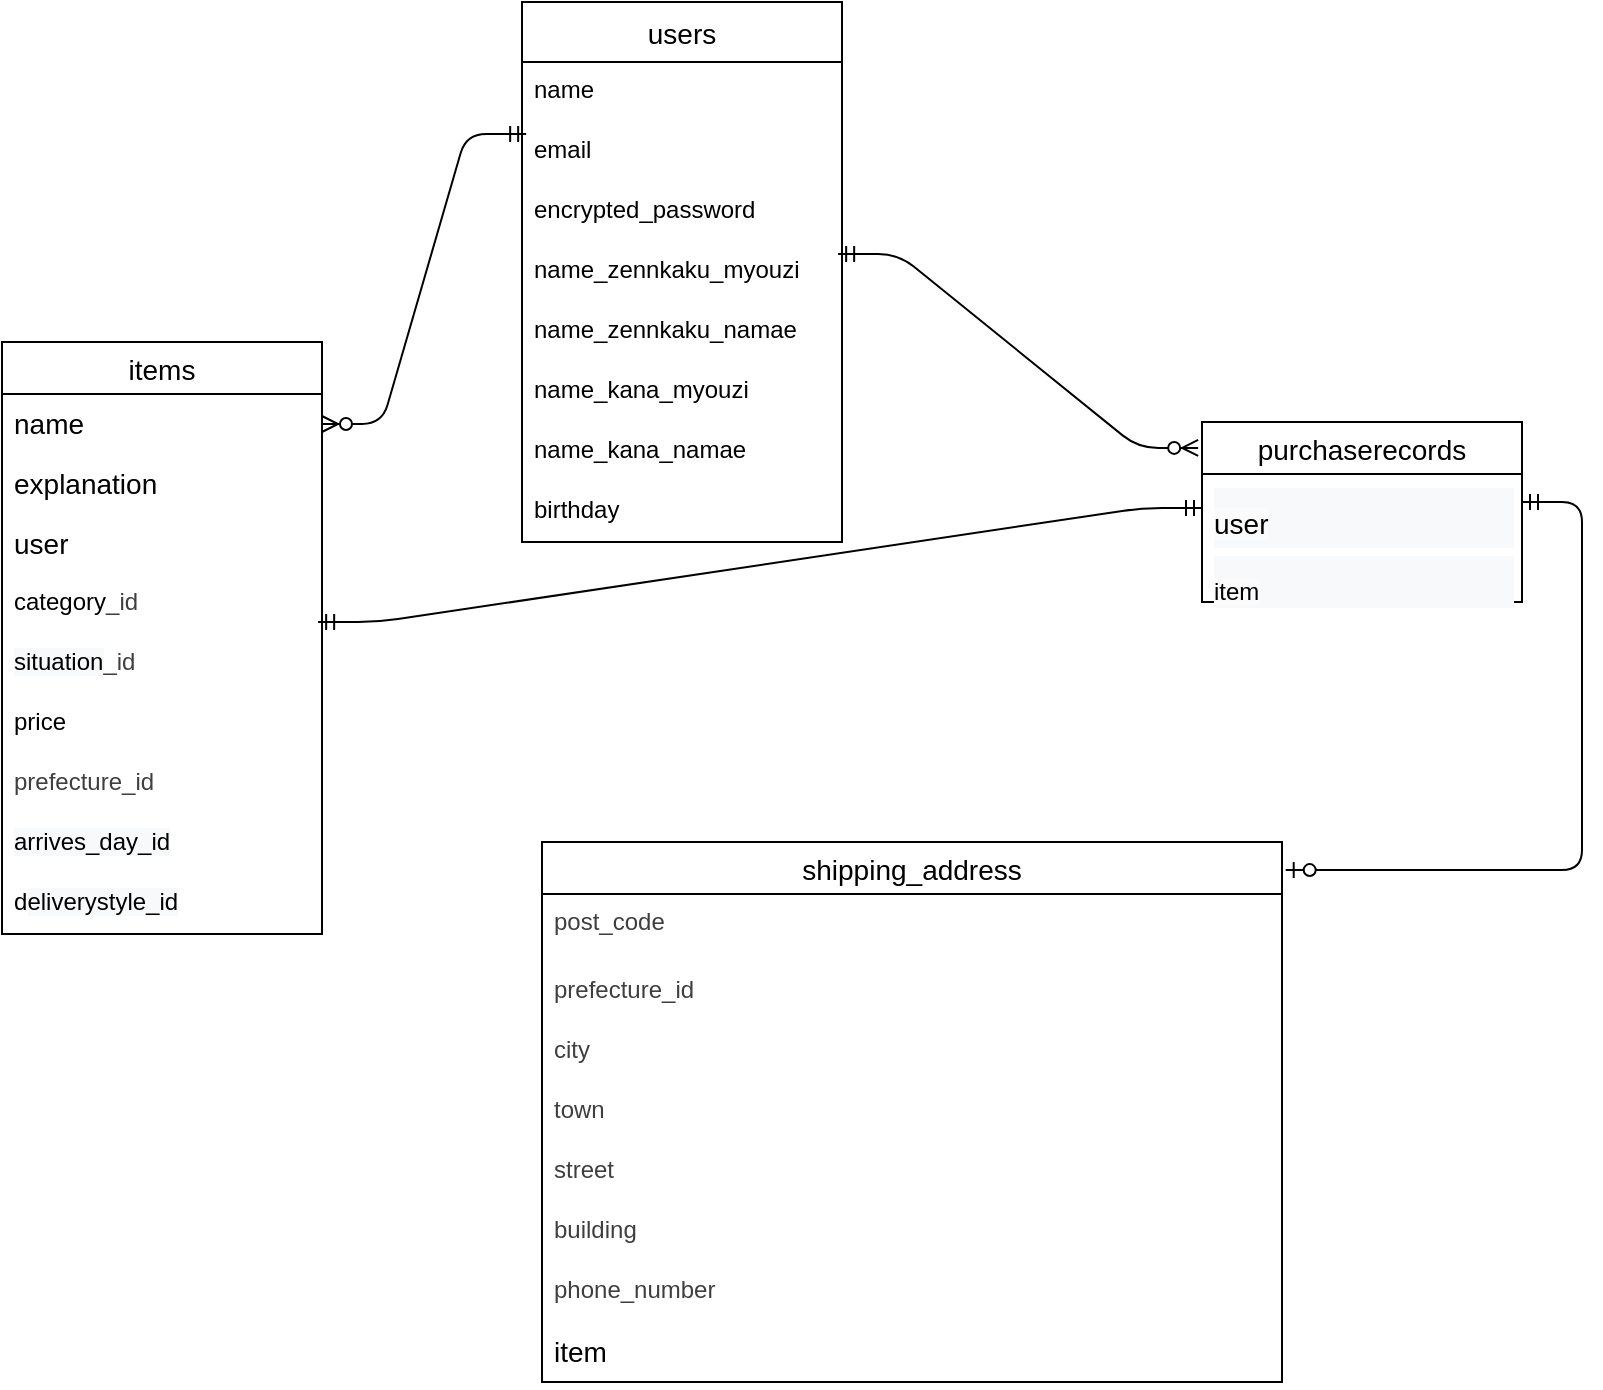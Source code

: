 <mxfile>
    <diagram id="IUrN05mFxdj-ggtUQ1nQ" name="ページ1">
        <mxGraphModel dx="1456" dy="779" grid="1" gridSize="10" guides="1" tooltips="1" connect="1" arrows="1" fold="1" page="1" pageScale="1" pageWidth="827" pageHeight="1169" math="0" shadow="0">
            <root>
                <mxCell id="0"/>
                <mxCell id="1" parent="0"/>
                <mxCell id="2" value="users" style="swimlane;fontStyle=0;childLayout=stackLayout;horizontal=1;startSize=30;horizontalStack=0;resizeParent=1;resizeParentMax=0;resizeLast=0;collapsible=1;marginBottom=0;align=center;fontSize=14;" parent="1" vertex="1">
                    <mxGeometry x="280" width="160" height="270" as="geometry"/>
                </mxCell>
                <mxCell id="3" value="name" style="text;strokeColor=none;fillColor=none;spacingLeft=4;spacingRight=4;overflow=hidden;rotatable=0;points=[[0,0.5],[1,0.5]];portConstraint=eastwest;fontSize=12;whiteSpace=wrap;html=1;" parent="2" vertex="1">
                    <mxGeometry y="30" width="160" height="30" as="geometry"/>
                </mxCell>
                <mxCell id="4" value="&lt;span style=&quot;color: rgb(0, 0, 0);&quot;&gt;email&lt;/span&gt;" style="text;strokeColor=none;fillColor=none;spacingLeft=4;spacingRight=4;overflow=hidden;rotatable=0;points=[[0,0.5],[1,0.5]];portConstraint=eastwest;fontSize=12;whiteSpace=wrap;html=1;" parent="2" vertex="1">
                    <mxGeometry y="60" width="160" height="30" as="geometry"/>
                </mxCell>
                <mxCell id="5" value="&lt;span style=&quot;color: rgb(0, 0, 0);&quot;&gt;encrypted_password&lt;/span&gt;" style="text;strokeColor=none;fillColor=none;spacingLeft=4;spacingRight=4;overflow=hidden;rotatable=0;points=[[0,0.5],[1,0.5]];portConstraint=eastwest;fontSize=12;whiteSpace=wrap;html=1;" parent="2" vertex="1">
                    <mxGeometry y="90" width="160" height="30" as="geometry"/>
                </mxCell>
                <mxCell id="57" value="&lt;span style=&quot;color: rgb(0, 0, 0);&quot;&gt;name_zennkaku_myouzi&lt;/span&gt;" style="text;strokeColor=none;fillColor=none;spacingLeft=4;spacingRight=4;overflow=hidden;rotatable=0;points=[[0,0.5],[1,0.5]];portConstraint=eastwest;fontSize=12;whiteSpace=wrap;html=1;" parent="2" vertex="1">
                    <mxGeometry y="120" width="160" height="30" as="geometry"/>
                </mxCell>
                <mxCell id="140" value="&lt;span style=&quot;color: rgb(0, 0, 0);&quot;&gt;name_zennkaku_namae&lt;/span&gt;" style="text;strokeColor=none;fillColor=none;spacingLeft=4;spacingRight=4;overflow=hidden;rotatable=0;points=[[0,0.5],[1,0.5]];portConstraint=eastwest;fontSize=12;whiteSpace=wrap;html=1;" parent="2" vertex="1">
                    <mxGeometry y="150" width="160" height="30" as="geometry"/>
                </mxCell>
                <mxCell id="58" value="&lt;span style=&quot;color: rgb(0, 0, 0);&quot;&gt;name_kana_myouzi&lt;/span&gt;" style="text;strokeColor=none;fillColor=none;spacingLeft=4;spacingRight=4;overflow=hidden;rotatable=0;points=[[0,0.5],[1,0.5]];portConstraint=eastwest;fontSize=12;whiteSpace=wrap;html=1;" parent="2" vertex="1">
                    <mxGeometry y="180" width="160" height="30" as="geometry"/>
                </mxCell>
                <mxCell id="141" value="&lt;span style=&quot;color: rgb(0, 0, 0);&quot;&gt;name_kana_namae&lt;/span&gt;" style="text;strokeColor=none;fillColor=none;spacingLeft=4;spacingRight=4;overflow=hidden;rotatable=0;points=[[0,0.5],[1,0.5]];portConstraint=eastwest;fontSize=12;whiteSpace=wrap;html=1;" parent="2" vertex="1">
                    <mxGeometry y="210" width="160" height="30" as="geometry"/>
                </mxCell>
                <mxCell id="142" value="birthday" style="text;strokeColor=none;fillColor=none;spacingLeft=4;spacingRight=4;overflow=hidden;rotatable=0;points=[[0,0.5],[1,0.5]];portConstraint=eastwest;fontSize=12;whiteSpace=wrap;html=1;" parent="2" vertex="1">
                    <mxGeometry y="240" width="160" height="30" as="geometry"/>
                </mxCell>
                <mxCell id="10" value="items" style="swimlane;fontStyle=0;childLayout=stackLayout;horizontal=1;startSize=26;horizontalStack=0;resizeParent=1;resizeParentMax=0;resizeLast=0;collapsible=1;marginBottom=0;align=center;fontSize=14;" parent="1" vertex="1">
                    <mxGeometry x="20" y="170" width="160" height="296" as="geometry"/>
                </mxCell>
                <mxCell id="13" value="&lt;span style=&quot;color: rgb(0, 0, 0); font-size: 14px; text-align: center; text-wrap: nowrap;&quot;&gt;name&lt;/span&gt;" style="text;strokeColor=none;fillColor=none;spacingLeft=4;spacingRight=4;overflow=hidden;rotatable=0;points=[[0,0.5],[1,0.5]];portConstraint=eastwest;fontSize=12;whiteSpace=wrap;html=1;" parent="10" vertex="1">
                    <mxGeometry y="26" width="160" height="30" as="geometry"/>
                </mxCell>
                <mxCell id="11" value="&lt;div style=&quot;text-align: center;&quot;&gt;&lt;span style=&quot;background-color: transparent; font-size: 14px; text-wrap-mode: nowrap;&quot;&gt;explanation&lt;/span&gt;&lt;/div&gt;" style="text;strokeColor=none;fillColor=none;spacingLeft=4;spacingRight=4;overflow=hidden;rotatable=0;points=[[0,0.5],[1,0.5]];portConstraint=eastwest;fontSize=12;whiteSpace=wrap;html=1;" parent="10" vertex="1">
                    <mxGeometry y="56" width="160" height="30" as="geometry"/>
                </mxCell>
                <mxCell id="121" value="&lt;span style=&quot;color: rgb(0, 0, 0); font-size: 14px; text-align: center; text-wrap: nowrap;&quot;&gt;user&lt;/span&gt;" style="text;strokeColor=none;fillColor=none;spacingLeft=4;spacingRight=4;overflow=hidden;rotatable=0;points=[[0,0.5],[1,0.5]];portConstraint=eastwest;fontSize=12;whiteSpace=wrap;html=1;" parent="10" vertex="1">
                    <mxGeometry y="86" width="160" height="30" as="geometry"/>
                </mxCell>
                <mxCell id="59" value="category&lt;span style=&quot;color: rgb(63, 63, 63);&quot;&gt;_id&lt;/span&gt;" style="text;strokeColor=none;fillColor=none;spacingLeft=4;spacingRight=4;overflow=hidden;rotatable=0;points=[[0,0.5],[1,0.5]];portConstraint=eastwest;fontSize=12;whiteSpace=wrap;html=1;" parent="10" vertex="1">
                    <mxGeometry y="116" width="160" height="30" as="geometry"/>
                </mxCell>
                <mxCell id="62" value="&lt;font&gt;&lt;span style=&quot;background-color: rgb(248, 249, 250); font-family: inherit;&quot;&gt;situation&lt;/span&gt;&lt;/font&gt;&lt;span style=&quot;color: rgb(63, 63, 63);&quot;&gt;_id&lt;/span&gt;" style="text;strokeColor=none;fillColor=none;spacingLeft=4;spacingRight=4;overflow=hidden;rotatable=0;points=[[0,0.5],[1,0.5]];portConstraint=eastwest;fontSize=12;whiteSpace=wrap;html=1;" parent="10" vertex="1">
                    <mxGeometry y="146" width="160" height="30" as="geometry"/>
                </mxCell>
                <mxCell id="144" value="price" style="text;strokeColor=none;fillColor=none;spacingLeft=4;spacingRight=4;overflow=hidden;rotatable=0;points=[[0,0.5],[1,0.5]];portConstraint=eastwest;fontSize=12;whiteSpace=wrap;html=1;" parent="10" vertex="1">
                    <mxGeometry y="176" width="160" height="30" as="geometry"/>
                </mxCell>
                <mxCell id="64" value="&lt;span style=&quot;color: rgb(63, 63, 63);&quot;&gt;prefecture_id&lt;/span&gt;" style="text;strokeColor=none;fillColor=none;spacingLeft=4;spacingRight=4;overflow=hidden;rotatable=0;points=[[0,0.5],[1,0.5]];portConstraint=eastwest;fontSize=12;whiteSpace=wrap;html=1;" parent="10" vertex="1">
                    <mxGeometry y="206" width="160" height="30" as="geometry"/>
                </mxCell>
                <mxCell id="65" value="&lt;span style=&quot;background-color: rgb(248, 249, 250); font-family: inherit;&quot;&gt;arrives_day_id&lt;/span&gt;" style="text;strokeColor=none;fillColor=none;spacingLeft=4;spacingRight=4;overflow=hidden;rotatable=0;points=[[0,0.5],[1,0.5]];portConstraint=eastwest;fontSize=12;whiteSpace=wrap;html=1;" parent="10" vertex="1">
                    <mxGeometry y="236" width="160" height="30" as="geometry"/>
                </mxCell>
                <mxCell id="61" value="&lt;font&gt;d&lt;span style=&quot;background-color: rgb(248, 249, 250); font-family: inherit;&quot;&gt;eliverystyle_id&lt;/span&gt;&lt;/font&gt;" style="text;strokeColor=none;fillColor=none;spacingLeft=4;spacingRight=4;overflow=hidden;rotatable=0;points=[[0,0.5],[1,0.5]];portConstraint=eastwest;fontSize=12;whiteSpace=wrap;html=1;" parent="10" vertex="1">
                    <mxGeometry y="266" width="160" height="30" as="geometry"/>
                </mxCell>
                <mxCell id="52" value="purchaserecords" style="swimlane;fontStyle=0;childLayout=stackLayout;horizontal=1;startSize=26;horizontalStack=0;resizeParent=1;resizeParentMax=0;resizeLast=0;collapsible=1;marginBottom=0;align=center;fontSize=14;" parent="1" vertex="1">
                    <mxGeometry x="620" y="210" width="160" height="90" as="geometry"/>
                </mxCell>
                <mxCell id="53" value="&lt;pre class=&quot;tw-data-text tw-text-large tw-ta&quot; data-placeholder=&quot;翻訳&quot; id=&quot;tw-target-text&quot; data-ved=&quot;2ahUKEwjt7_yr6fSLAxUldPUHHfhMJ0IQ3ewLegQICBAV&quot; dir=&quot;ltr&quot; aria-label=&quot;訳文: purchase record&quot; style=&quot;line-height: 36px; background-color: rgb(248, 249, 250); border: none; padding: 2px 0.14em 2px 0px; position: relative; margin-top: -2px; margin-bottom: -2px; resize: none; font-family: inherit; overflow: hidden; width: 270px; text-wrap: wrap; overflow-wrap: break-word; color: rgb(31, 31, 31);&quot;&gt;&lt;span style=&quot;color: rgb(0, 0, 0); font-size: 14px; white-space: nowrap; background-color: rgb(251, 251, 251);&quot;&gt;user&lt;/span&gt;&lt;br&gt;&lt;/pre&gt;" style="text;strokeColor=none;fillColor=none;spacingLeft=4;spacingRight=4;overflow=hidden;rotatable=0;points=[[0,0.5],[1,0.5]];portConstraint=eastwest;fontSize=12;whiteSpace=wrap;html=1;labelPosition=center;verticalLabelPosition=middle;align=left;verticalAlign=top;" parent="52" vertex="1">
                    <mxGeometry y="26" width="160" height="34" as="geometry"/>
                </mxCell>
                <mxCell id="55" value="&lt;pre class=&quot;tw-data-text tw-text-large tw-ta&quot; data-placeholder=&quot;翻訳&quot; id=&quot;tw-target-text&quot; data-ved=&quot;2ahUKEwjt7_yr6fSLAxUldPUHHfhMJ0IQ3ewLegQICBAV&quot; dir=&quot;ltr&quot; aria-label=&quot;訳文: purchase record&quot; style=&quot;scrollbar-color: light-dark(#e2e2e2, #4b4b4b)&lt;br/&gt;&#x9;&#x9;&#x9;&#x9;&#x9;light-dark(#fbfbfb, var(--dark-panel-color)); line-height: 36px; background-color: rgb(248, 249, 250); border: none; padding: 2px 0.14em 2px 0px; position: relative; margin-top: -2px; margin-bottom: -2px; resize: none; font-family: inherit; overflow: hidden; width: 270px; text-wrap: wrap; overflow-wrap: break-word; color: rgb(31, 31, 31);&quot;&gt;&lt;span style=&quot;scrollbar-color: light-dark(#e2e2e2, #4b4b4b)&lt;br/&gt;&#x9;&#x9;&#x9;&#x9;&#x9;light-dark(#fbfbfb, var(--dark-panel-color)); white-space: nowrap; background-color: rgb(251, 251, 251); color: rgb(0, 0, 0);&quot;&gt;item&lt;/span&gt;&lt;br&gt;&lt;/pre&gt;" style="text;strokeColor=none;fillColor=none;spacingLeft=4;spacingRight=4;overflow=hidden;rotatable=0;points=[[0,0.5],[1,0.5]];portConstraint=eastwest;fontSize=12;whiteSpace=wrap;html=1;align=left;" parent="52" vertex="1">
                    <mxGeometry y="60" width="160" height="30" as="geometry"/>
                </mxCell>
                <mxCell id="67" value="shipping_address" style="swimlane;fontStyle=0;childLayout=stackLayout;horizontal=1;startSize=26;horizontalStack=0;resizeParent=1;resizeParentMax=0;resizeLast=0;collapsible=1;marginBottom=0;align=center;fontSize=14;" parent="1" vertex="1">
                    <mxGeometry x="290" y="420" width="370" height="270" as="geometry"/>
                </mxCell>
                <mxCell id="68" value="&lt;span style=&quot;color: rgb(63, 63, 63);&quot;&gt;post_code&lt;/span&gt;" style="text;strokeColor=none;fillColor=none;spacingLeft=4;spacingRight=4;overflow=hidden;rotatable=0;points=[[0,0.5],[1,0.5]];portConstraint=eastwest;fontSize=12;whiteSpace=wrap;html=1;" parent="67" vertex="1">
                    <mxGeometry y="26" width="370" height="34" as="geometry"/>
                </mxCell>
                <mxCell id="70" value="&lt;span style=&quot;color: rgb(63, 63, 63);&quot;&gt;prefecture_id&lt;/span&gt;" style="text;strokeColor=none;fillColor=none;spacingLeft=4;spacingRight=4;overflow=hidden;rotatable=0;points=[[0,0.5],[1,0.5]];portConstraint=eastwest;fontSize=12;whiteSpace=wrap;html=1;" parent="67" vertex="1">
                    <mxGeometry y="60" width="370" height="30" as="geometry"/>
                </mxCell>
                <mxCell id="71" value="&lt;span style=&quot;color: rgb(63, 63, 63);&quot;&gt;city&lt;/span&gt;" style="text;strokeColor=none;fillColor=none;spacingLeft=4;spacingRight=4;overflow=hidden;rotatable=0;points=[[0,0.5],[1,0.5]];portConstraint=eastwest;fontSize=12;whiteSpace=wrap;html=1;" parent="67" vertex="1">
                    <mxGeometry y="90" width="370" height="30" as="geometry"/>
                </mxCell>
                <mxCell id="72" value="&lt;span style=&quot;color: rgb(63, 63, 63);&quot;&gt;town&lt;/span&gt;" style="text;strokeColor=none;fillColor=none;spacingLeft=4;spacingRight=4;overflow=hidden;rotatable=0;points=[[0,0.5],[1,0.5]];portConstraint=eastwest;fontSize=12;whiteSpace=wrap;html=1;" parent="67" vertex="1">
                    <mxGeometry y="120" width="370" height="30" as="geometry"/>
                </mxCell>
                <mxCell id="73" value="&lt;span style=&quot;scrollbar-color: light-dark(#e2e2e2, #4b4b4b)&lt;br/&gt;&#x9;&#x9;&#x9;&#x9;&#x9;light-dark(#fbfbfb, var(--dark-panel-color)); color: rgb(63, 63, 63);&quot;&gt;street&lt;/span&gt;" style="text;strokeColor=none;fillColor=none;spacingLeft=4;spacingRight=4;overflow=hidden;rotatable=0;points=[[0,0.5],[1,0.5]];portConstraint=eastwest;fontSize=12;whiteSpace=wrap;html=1;" parent="67" vertex="1">
                    <mxGeometry y="150" width="370" height="30" as="geometry"/>
                </mxCell>
                <mxCell id="74" value="&lt;span style=&quot;scrollbar-color: light-dark(#e2e2e2, #4b4b4b)&lt;br/&gt;&#x9;&#x9;&#x9;&#x9;&#x9;light-dark(#fbfbfb, var(--dark-panel-color)); color: rgb(63, 63, 63);&quot;&gt;building&lt;/span&gt;" style="text;strokeColor=none;fillColor=none;spacingLeft=4;spacingRight=4;overflow=hidden;rotatable=0;points=[[0,0.5],[1,0.5]];portConstraint=eastwest;fontSize=12;whiteSpace=wrap;html=1;" parent="67" vertex="1">
                    <mxGeometry y="180" width="370" height="30" as="geometry"/>
                </mxCell>
                <mxCell id="76" value="&lt;span style=&quot;scrollbar-color: light-dark(#e2e2e2, #4b4b4b)&lt;br/&gt;&#x9;&#x9;&#x9;&#x9;&#x9;light-dark(#fbfbfb, var(--dark-panel-color)); color: rgb(63, 63, 63);&quot;&gt;phone_number&lt;/span&gt;" style="text;strokeColor=none;fillColor=none;spacingLeft=4;spacingRight=4;overflow=hidden;rotatable=0;points=[[0,0.5],[1,0.5]];portConstraint=eastwest;fontSize=12;whiteSpace=wrap;html=1;" parent="67" vertex="1">
                    <mxGeometry y="210" width="370" height="30" as="geometry"/>
                </mxCell>
                <mxCell id="123" value="&lt;span style=&quot;scrollbar-color: light-dark(#e2e2e2, #4b4b4b)&lt;br/&gt;&#x9;&#x9;&#x9;&#x9;&#x9;light-dark(#fbfbfb, var(--dark-panel-color)); font-size: 14px; text-align: center; text-wrap: nowrap; color: rgb(0, 0, 0);&quot;&gt;item&lt;/span&gt;" style="text;strokeColor=none;fillColor=none;spacingLeft=4;spacingRight=4;overflow=hidden;rotatable=0;points=[[0,0.5],[1,0.5]];portConstraint=eastwest;fontSize=12;whiteSpace=wrap;html=1;" parent="67" vertex="1">
                    <mxGeometry y="240" width="370" height="30" as="geometry"/>
                </mxCell>
                <mxCell id="120" value="" style="edgeStyle=entityRelationEdgeStyle;fontSize=12;html=1;endArrow=ERmandOne;startArrow=ERmandOne;exitX=0.988;exitY=0.8;exitDx=0;exitDy=0;exitPerimeter=0;entryX=0;entryY=0.5;entryDx=0;entryDy=0;" parent="1" source="59" target="53" edge="1">
                    <mxGeometry width="100" height="100" relative="1" as="geometry">
                        <mxPoint x="160" y="396" as="sourcePoint"/>
                        <mxPoint x="600" y="325" as="targetPoint"/>
                        <Array as="points">
                            <mxPoint x="370" y="520"/>
                        </Array>
                    </mxGeometry>
                </mxCell>
                <mxCell id="124" value="" style="edgeStyle=entityRelationEdgeStyle;fontSize=12;html=1;endArrow=ERzeroToOne;startArrow=ERmandOne;entryX=1.005;entryY=0.052;entryDx=0;entryDy=0;entryPerimeter=0;" parent="1" target="67" edge="1">
                    <mxGeometry width="100" height="100" relative="1" as="geometry">
                        <mxPoint x="780" y="250" as="sourcePoint"/>
                        <mxPoint x="430" y="440" as="targetPoint"/>
                    </mxGeometry>
                </mxCell>
                <mxCell id="125" value="" style="edgeStyle=entityRelationEdgeStyle;fontSize=12;html=1;endArrow=ERzeroToMany;startArrow=ERmandOne;exitX=0.988;exitY=0.2;exitDx=0;exitDy=0;exitPerimeter=0;entryX=-0.012;entryY=0.144;entryDx=0;entryDy=0;entryPerimeter=0;" parent="1" source="57" target="52" edge="1">
                    <mxGeometry width="100" height="100" relative="1" as="geometry">
                        <mxPoint x="440" y="110" as="sourcePoint"/>
                        <mxPoint x="540" y="10" as="targetPoint"/>
                    </mxGeometry>
                </mxCell>
                <mxCell id="126" value="" style="edgeStyle=entityRelationEdgeStyle;fontSize=12;html=1;endArrow=ERzeroToMany;startArrow=ERmandOne;entryX=1;entryY=0.5;entryDx=0;entryDy=0;exitX=0.013;exitY=0.2;exitDx=0;exitDy=0;exitPerimeter=0;" parent="1" source="4" target="13" edge="1">
                    <mxGeometry width="100" height="100" relative="1" as="geometry">
                        <mxPoint x="150" y="530.02" as="sourcePoint"/>
                        <mxPoint x="270.96" y="260" as="targetPoint"/>
                    </mxGeometry>
                </mxCell>
            </root>
        </mxGraphModel>
    </diagram>
</mxfile>